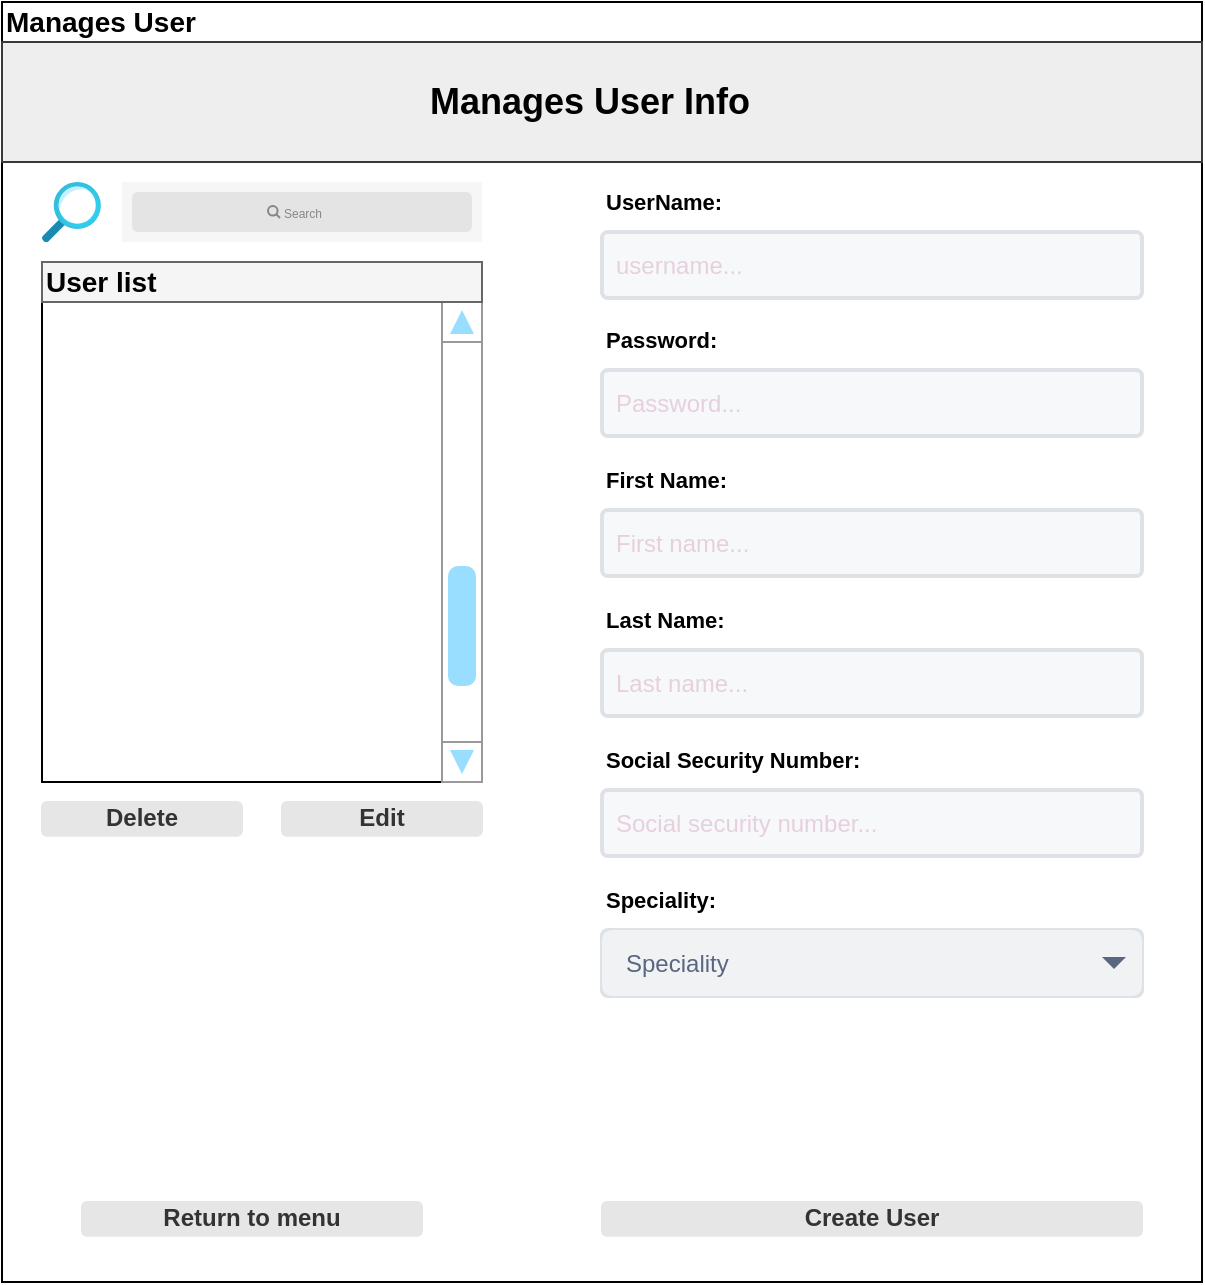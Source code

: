 <mxfile version="15.4.0" type="device"><diagram id="YL5ggsgnr742tAyOZy0h" name="Sida-1"><mxGraphModel dx="813" dy="470" grid="1" gridSize="10" guides="1" tooltips="1" connect="1" arrows="1" fold="1" page="1" pageScale="1" pageWidth="827" pageHeight="1169" math="0" shadow="0"><root><mxCell id="0"/><mxCell id="1" parent="0"/><mxCell id="leuJrX8YVeisGMLtcZSF-1" value="" style="rounded=0;whiteSpace=wrap;html=1;" vertex="1" parent="1"><mxGeometry x="120" y="40" width="600" height="640" as="geometry"/></mxCell><mxCell id="leuJrX8YVeisGMLtcZSF-2" value="" style="rounded=0;whiteSpace=wrap;html=1;fillColor=#eeeeee;strokeColor=#36393d;" vertex="1" parent="1"><mxGeometry x="120" y="60" width="600" height="60" as="geometry"/></mxCell><mxCell id="leuJrX8YVeisGMLtcZSF-3" value="&lt;font style=&quot;font-size: 14px&quot;&gt;&lt;b&gt;Manages User&lt;/b&gt;&lt;/font&gt;" style="text;html=1;strokeColor=none;fillColor=none;align=left;verticalAlign=middle;whiteSpace=wrap;rounded=0;" vertex="1" parent="1"><mxGeometry x="120" y="40" width="100" height="20" as="geometry"/></mxCell><mxCell id="leuJrX8YVeisGMLtcZSF-4" value="" style="rounded=0;whiteSpace=wrap;html=1;" vertex="1" parent="1"><mxGeometry x="140" y="170" width="220" height="260" as="geometry"/></mxCell><mxCell id="leuJrX8YVeisGMLtcZSF-5" value="" style="aspect=fixed;html=1;points=[];align=center;image;fontSize=12;image=img/lib/azure2/general/Search.svg;" vertex="1" parent="1"><mxGeometry x="140" y="130" width="29.54" height="30" as="geometry"/></mxCell><mxCell id="leuJrX8YVeisGMLtcZSF-9" value="" style="shape=rect;fillColor=#F6F6F6;strokeColor=none;" vertex="1" parent="1"><mxGeometry x="180" y="130" width="180" height="30" as="geometry"/></mxCell><mxCell id="leuJrX8YVeisGMLtcZSF-10" value="" style="html=1;strokeWidth=1;shadow=0;dashed=0;shape=mxgraph.ios7ui.marginRect;rx=3;ry=3;rectMargin=5;fillColor=#E4E4E4;strokeColor=none;" vertex="1" parent="leuJrX8YVeisGMLtcZSF-9"><mxGeometry width="180" height="30" as="geometry"/></mxCell><mxCell id="leuJrX8YVeisGMLtcZSF-11" value="Search" style="shape=mxgraph.ios7.icons.looking_glass;strokeColor=#878789;fillColor=none;fontColor=#878789;labelPosition=right;verticalLabelPosition=middle;align=left;verticalAlign=middle;fontSize=6;fontStyle=0;spacingTop=2;sketch=0;" vertex="1" parent="leuJrX8YVeisGMLtcZSF-9"><mxGeometry x="0.5" y="0.5" width="6" height="6" relative="1" as="geometry"><mxPoint x="-17" y="-3" as="offset"/></mxGeometry></mxCell><mxCell id="leuJrX8YVeisGMLtcZSF-12" value="" style="verticalLabelPosition=bottom;shadow=0;dashed=0;align=center;html=1;verticalAlign=top;strokeWidth=1;shape=mxgraph.mockup.navigation.scrollBar;strokeColor=#999999;barPos=20;fillColor2=#99ddff;strokeColor2=none;direction=north;" vertex="1" parent="1"><mxGeometry x="340" y="190" width="20" height="240" as="geometry"/></mxCell><mxCell id="leuJrX8YVeisGMLtcZSF-13" value="" style="rounded=0;whiteSpace=wrap;html=1;fillColor=#f5f5f5;strokeColor=#666666;fontColor=#333333;" vertex="1" parent="1"><mxGeometry x="140" y="170" width="220" height="20" as="geometry"/></mxCell><mxCell id="leuJrX8YVeisGMLtcZSF-14" value="User list" style="text;html=1;strokeColor=none;fillColor=none;align=left;verticalAlign=middle;whiteSpace=wrap;rounded=0;fontStyle=1;fontSize=14;" vertex="1" parent="1"><mxGeometry x="140" y="170" width="60" height="20" as="geometry"/></mxCell><mxCell id="leuJrX8YVeisGMLtcZSF-15" value="&lt;b&gt;&lt;font style=&quot;font-size: 12px&quot;&gt;Delete&lt;/font&gt;&lt;/b&gt;" style="rounded=1;html=1;shadow=0;dashed=0;whiteSpace=wrap;fontSize=10;fillColor=#E6E6E6;align=center;strokeColor=#E6E6E6;fontColor=#333333;" vertex="1" parent="1"><mxGeometry x="140" y="440" width="100" height="16.88" as="geometry"/></mxCell><mxCell id="leuJrX8YVeisGMLtcZSF-16" value="&lt;font style=&quot;font-size: 12px&quot;&gt;&lt;b&gt;Edit&lt;/b&gt;&lt;/font&gt;" style="rounded=1;html=1;shadow=0;dashed=0;whiteSpace=wrap;fontSize=10;fillColor=#E6E6E6;align=center;strokeColor=#E6E6E6;fontColor=#333333;" vertex="1" parent="1"><mxGeometry x="260" y="440" width="100" height="16.88" as="geometry"/></mxCell><mxCell id="leuJrX8YVeisGMLtcZSF-18" value="Create User" style="rounded=1;html=1;shadow=0;dashed=0;whiteSpace=wrap;fontSize=12;fillColor=#E6E6E6;align=center;strokeColor=#E6E6E6;fontColor=#333333;fontStyle=1" vertex="1" parent="1"><mxGeometry x="420" y="640" width="270" height="16.88" as="geometry"/></mxCell><mxCell id="leuJrX8YVeisGMLtcZSF-19" value="UserName:" style="fillColor=none;strokeColor=none;html=1;fontSize=11;fontStyle=0;align=left;fontColor=#000000;fontStyle=1;fontSize=11" vertex="1" parent="1"><mxGeometry x="420" y="130" width="230" height="20" as="geometry"/></mxCell><mxCell id="leuJrX8YVeisGMLtcZSF-20" value="&lt;font color=&quot;#e6d0de&quot;&gt;username...&lt;/font&gt;" style="rounded=1;arcSize=9;fillColor=#F7F8F9;align=left;spacingLeft=5;strokeColor=#DEE1E6;html=1;strokeWidth=2;fontSize=12" vertex="1" parent="1"><mxGeometry x="420" y="155" width="270" height="33" as="geometry"/></mxCell><mxCell id="leuJrX8YVeisGMLtcZSF-21" value="Password:" style="fillColor=none;strokeColor=none;html=1;fontSize=11;fontStyle=0;align=left;fontColor=#000000;fontStyle=1;fontSize=11" vertex="1" parent="1"><mxGeometry x="420" y="199" width="230" height="20" as="geometry"/></mxCell><mxCell id="leuJrX8YVeisGMLtcZSF-22" value="&lt;font&gt;Password...&lt;/font&gt;" style="rounded=1;arcSize=9;fillColor=#F7F8F9;align=left;spacingLeft=5;strokeColor=#DEE1E6;html=1;strokeWidth=2;fontSize=12;fontColor=#E6D0DE;" vertex="1" parent="1"><mxGeometry x="420" y="224" width="270" height="33" as="geometry"/></mxCell><mxCell id="leuJrX8YVeisGMLtcZSF-23" value="First Name:" style="fillColor=none;strokeColor=none;html=1;fontSize=11;fontStyle=0;align=left;fontColor=#000000;fontStyle=1;fontSize=11" vertex="1" parent="1"><mxGeometry x="420" y="269" width="230" height="20" as="geometry"/></mxCell><mxCell id="leuJrX8YVeisGMLtcZSF-24" value="&lt;font color=&quot;#e6d0de&quot;&gt;First name...&lt;/font&gt;" style="rounded=1;arcSize=9;fillColor=#F7F8F9;align=left;spacingLeft=5;strokeColor=#DEE1E6;html=1;strokeWidth=2;fontSize=12" vertex="1" parent="1"><mxGeometry x="420" y="294" width="270" height="33" as="geometry"/></mxCell><mxCell id="leuJrX8YVeisGMLtcZSF-25" value="Last Name:" style="fillColor=none;strokeColor=none;html=1;fontSize=11;fontStyle=0;align=left;fontColor=#000000;fontStyle=1;fontSize=11" vertex="1" parent="1"><mxGeometry x="420" y="339" width="230" height="20" as="geometry"/></mxCell><mxCell id="leuJrX8YVeisGMLtcZSF-26" value="&lt;font color=&quot;#e6d0de&quot;&gt;Last name...&lt;/font&gt;" style="rounded=1;arcSize=9;fillColor=#F7F8F9;align=left;spacingLeft=5;strokeColor=#DEE1E6;html=1;strokeWidth=2;fontSize=12" vertex="1" parent="1"><mxGeometry x="420" y="364" width="270" height="33" as="geometry"/></mxCell><mxCell id="leuJrX8YVeisGMLtcZSF-31" value="Social Security Number:" style="fillColor=none;strokeColor=none;html=1;fontSize=11;fontStyle=0;align=left;fontColor=#000000;fontStyle=1;fontSize=11" vertex="1" parent="1"><mxGeometry x="420" y="409" width="230" height="20" as="geometry"/></mxCell><mxCell id="leuJrX8YVeisGMLtcZSF-32" value="&lt;font color=&quot;#e6d0de&quot;&gt;Social security number...&lt;/font&gt;" style="rounded=1;arcSize=9;fillColor=#F7F8F9;align=left;spacingLeft=5;strokeColor=#DEE1E6;html=1;strokeWidth=2;fontSize=12" vertex="1" parent="1"><mxGeometry x="420" y="434" width="270" height="33" as="geometry"/></mxCell><mxCell id="leuJrX8YVeisGMLtcZSF-36" value="Speciality:" style="fillColor=none;strokeColor=none;html=1;fontSize=11;fontStyle=0;align=left;fontColor=#000000;fontStyle=1;fontSize=11" vertex="1" parent="1"><mxGeometry x="420" y="479" width="230" height="20" as="geometry"/></mxCell><mxCell id="leuJrX8YVeisGMLtcZSF-37" value="" style="rounded=1;arcSize=9;fillColor=#F7F8F9;align=left;spacingLeft=5;strokeColor=#DEE1E6;html=1;strokeWidth=2;fontSize=12" vertex="1" parent="1"><mxGeometry x="420" y="504" width="270" height="33" as="geometry"/></mxCell><mxCell id="leuJrX8YVeisGMLtcZSF-38" value="Return to menu" style="rounded=1;html=1;shadow=0;dashed=0;whiteSpace=wrap;fontSize=12;fillColor=#E6E6E6;align=center;strokeColor=#E6E6E6;fontColor=#333333;fontStyle=1" vertex="1" parent="1"><mxGeometry x="160" y="640" width="170" height="16.88" as="geometry"/></mxCell><mxCell id="leuJrX8YVeisGMLtcZSF-39" value="Speciality" style="rounded=1;fillColor=#F1F2F4;strokeColor=none;html=1;fontColor=#596780;align=left;fontSize=12;spacingLeft=10;sketch=0;" vertex="1" parent="1"><mxGeometry x="420" y="504" width="270" height="33" as="geometry"/></mxCell><mxCell id="leuJrX8YVeisGMLtcZSF-40" value="" style="shape=triangle;direction=south;fillColor=#596780;strokeColor=none;html=1;sketch=0;fontSize=12;fontColor=#E6D0DE;align=left;" vertex="1" parent="leuJrX8YVeisGMLtcZSF-39"><mxGeometry x="1" y="0.5" width="12" height="6" relative="1" as="geometry"><mxPoint x="-20" y="-3" as="offset"/></mxGeometry></mxCell><mxCell id="leuJrX8YVeisGMLtcZSF-41" value="Manages User Info" style="text;html=1;strokeColor=none;fillColor=none;align=center;verticalAlign=middle;whiteSpace=wrap;rounded=0;fontSize=18;fontColor=#000000;fontStyle=1" vertex="1" parent="1"><mxGeometry x="329" y="75" width="170" height="30" as="geometry"/></mxCell></root></mxGraphModel></diagram></mxfile>